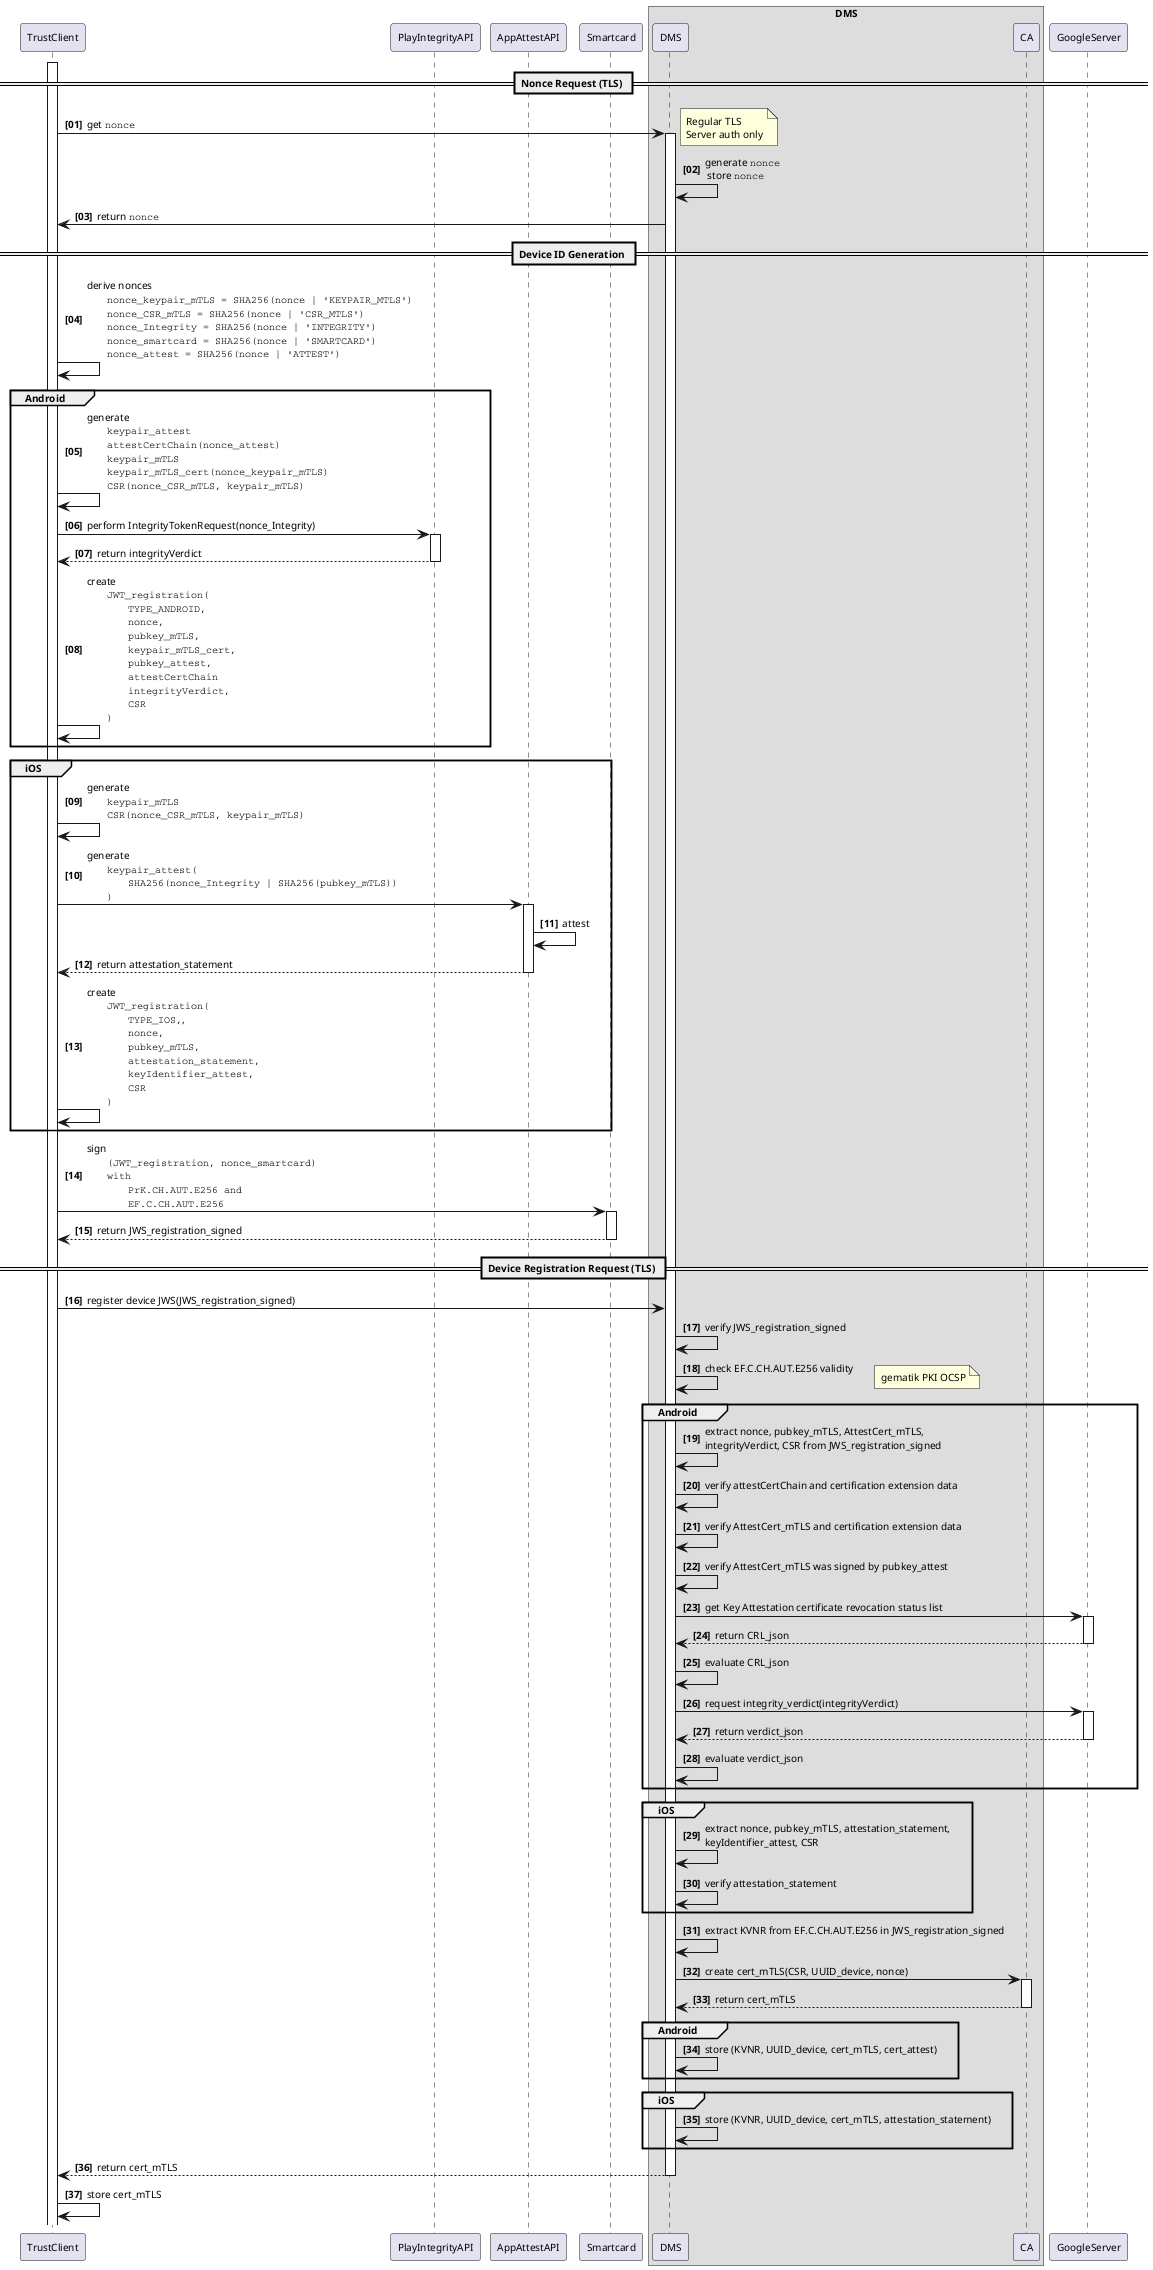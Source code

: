 @startuml
autonumber "<b>[00]"
skinparam defaultFontSize 10
skinparam defaultFontName Helvetica
skinparam DefaultMonospacedFontName Courier
skinparam lengthAdjust none

participant TrustClient
participant PlayIntegrityAPI
participant AppAttestAPI

participant Smartcard

box DMS
participant DMS
participant CA
end box

activate TrustClient

== Nonce Request (TLS) ==

TrustClient -> DMS ++: get ""nonce""
note right
Regular TLS
Server auth only
end note

DMS -> DMS: generate ""nonce""\n store ""nonce""
DMS -> TrustClient: return ""nonce""

== Device ID Generation ==

TrustClient -> TrustClient: derive nonces\n\t""nonce_keypair_mTLS = SHA256(nonce | 'KEYPAIR_MTLS')""\n\t""nonce_CSR_mTLS = SHA256(nonce | 'CSR_MTLS')""\n\t""nonce_Integrity = SHA256(nonce | 'INTEGRITY')""\n\t""nonce_smartcard = SHA256(nonce | 'SMARTCARD')""\n\t""nonce_attest = SHA256(nonce | 'ATTEST')""


group Android
TrustClient -> TrustClient: generate\n\t""keypair_attest""\n\t""attestCertChain(nonce_attest)""\n\t""keypair_mTLS""\n\t""keypair_mTLS_cert(nonce_keypair_mTLS)""\n\t""CSR(nonce_CSR_mTLS, keypair_mTLS)""
TrustClient -> PlayIntegrityAPI ++: perform IntegrityTokenRequest(nonce_Integrity)
return return integrityVerdict

TrustClient -> TrustClient: create\n\t""JWT_registration(""\n\t\t""TYPE_ANDROID,""\n\t\t""nonce,""\n\t\t""pubkey_mTLS,""\n\t\t""keypair_mTLS_cert,""\n\t\t""pubkey_attest,""\n\t\t""attestCertChain""\n\t\t""integrityVerdict,""\n\t\t""CSR""\n\t"")""
end group

group iOS
TrustClient -> TrustClient: generate\n\t""keypair_mTLS""\n\t""CSR(nonce_CSR_mTLS, keypair_mTLS)""
TrustClient -> AppAttestAPI ++: generate\n\t""keypair_attest(""\n\t\t""SHA256(nonce_Integrity | SHA256(pubkey_mTLS))""\n\t"")""
AppAttestAPI -> AppAttestAPI: attest

return return attestation_statement

TrustClient -> TrustClient: create\n\t""JWT_registration(""\n\t\t""TYPE_IOS,"",\n\t\t""nonce,""\n\t\t""pubkey_mTLS,""\n\t\t""attestation_statement,""\n\t\t""keyIdentifier_attest,""\n\t\t""CSR""\n\t"")""
end group

TrustClient -> Smartcard ++:  sign \n\t""(JWT_registration, nonce_smartcard)""\n\t""with""\n\t\t""PrK.CH.AUT.E256 and""\n\t\t""EF.C.CH.AUT.E256""
return return JWS_registration_signed

== Device Registration Request (TLS) == 

TrustClient -> DMS: register device JWS(JWS_registration_signed)

DMS -> DMS: verify JWS_registration_signed
DMS -> DMS: check EF.C.CH.AUT.E256 validity
note right
gematik PKI OCSP
end note

group Android
DMS -> DMS: extract nonce, pubkey_mTLS, AttestCert_mTLS,\nintegrityVerdict, CSR from JWS_registration_signed
DMS -> DMS: verify attestCertChain and certification extension data
DMS -> DMS: verify AttestCert_mTLS and certification extension data
DMS -> DMS: verify AttestCert_mTLS was signed by pubkey_attest
DMS -> GoogleServer ++: get Key Attestation certificate revocation status list
return return CRL_json
DMS -> DMS: evaluate CRL_json
DMS -> GoogleServer ++: request integrity_verdict(integrityVerdict)
return return verdict_json
DMS -> DMS: evaluate verdict_json
end Android

group iOS
DMS -> DMS: extract nonce, pubkey_mTLS, attestation_statement,\nkeyIdentifier_attest, CSR
DMS -> DMS: verify attestation_statement
end iOS

DMS -> DMS: extract KVNR from EF.C.CH.AUT.E256 in JWS_registration_signed
DMS -> CA ++: create cert_mTLS(CSR, UUID_device, nonce)
return return cert_mTLS
group Android
DMS -> DMS: store (KVNR, UUID_device, cert_mTLS, cert_attest)
end Android
group iOS
DMS -> DMS: store (KVNR, UUID_device, cert_mTLS, attestation_statement)
end iOS
return return cert_mTLS
TrustClient -> TrustClient: store cert_mTLS

@enduml